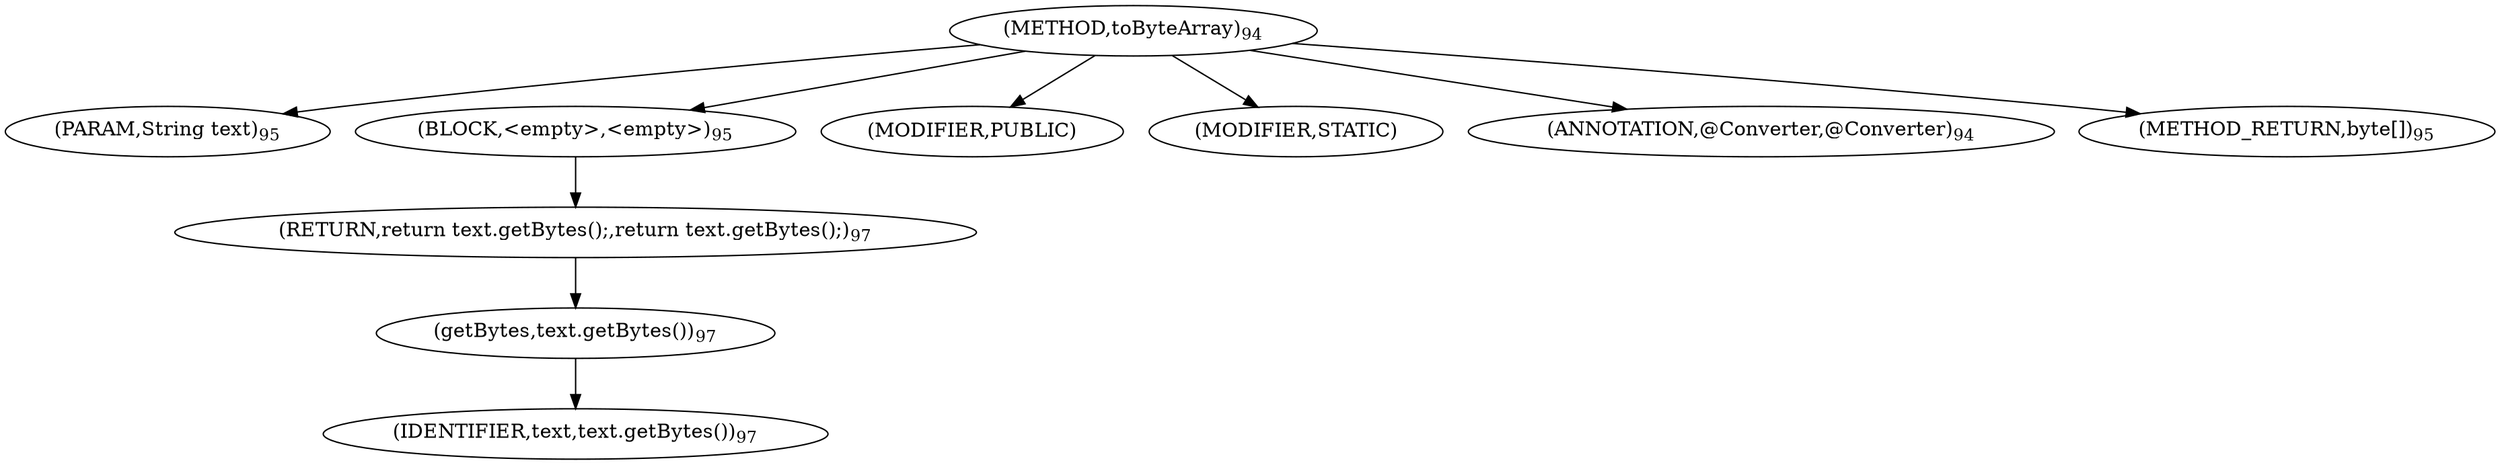 digraph "toByteArray" {  
"204" [label = <(METHOD,toByteArray)<SUB>94</SUB>> ]
"205" [label = <(PARAM,String text)<SUB>95</SUB>> ]
"206" [label = <(BLOCK,&lt;empty&gt;,&lt;empty&gt;)<SUB>95</SUB>> ]
"207" [label = <(RETURN,return text.getBytes();,return text.getBytes();)<SUB>97</SUB>> ]
"208" [label = <(getBytes,text.getBytes())<SUB>97</SUB>> ]
"209" [label = <(IDENTIFIER,text,text.getBytes())<SUB>97</SUB>> ]
"210" [label = <(MODIFIER,PUBLIC)> ]
"211" [label = <(MODIFIER,STATIC)> ]
"212" [label = <(ANNOTATION,@Converter,@Converter)<SUB>94</SUB>> ]
"213" [label = <(METHOD_RETURN,byte[])<SUB>95</SUB>> ]
  "204" -> "205" 
  "204" -> "206" 
  "204" -> "210" 
  "204" -> "211" 
  "204" -> "212" 
  "204" -> "213" 
  "206" -> "207" 
  "207" -> "208" 
  "208" -> "209" 
}
